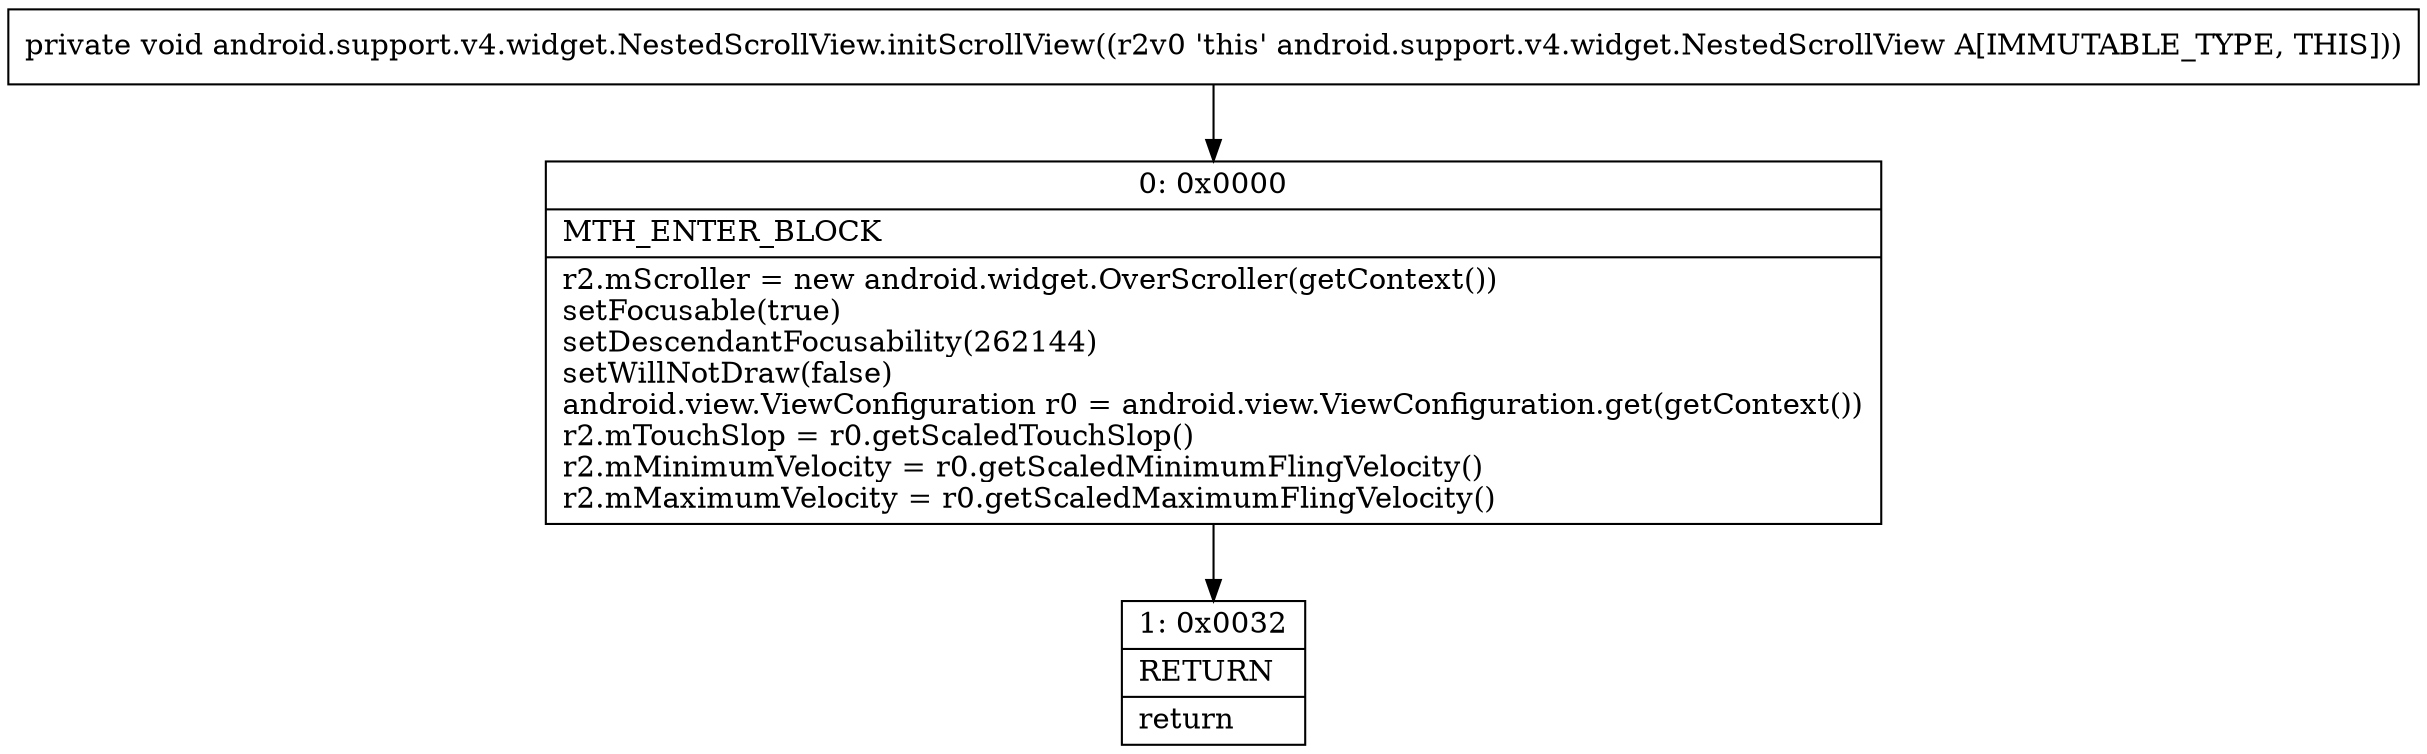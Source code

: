 digraph "CFG forandroid.support.v4.widget.NestedScrollView.initScrollView()V" {
Node_0 [shape=record,label="{0\:\ 0x0000|MTH_ENTER_BLOCK\l|r2.mScroller = new android.widget.OverScroller(getContext())\lsetFocusable(true)\lsetDescendantFocusability(262144)\lsetWillNotDraw(false)\landroid.view.ViewConfiguration r0 = android.view.ViewConfiguration.get(getContext())\lr2.mTouchSlop = r0.getScaledTouchSlop()\lr2.mMinimumVelocity = r0.getScaledMinimumFlingVelocity()\lr2.mMaximumVelocity = r0.getScaledMaximumFlingVelocity()\l}"];
Node_1 [shape=record,label="{1\:\ 0x0032|RETURN\l|return\l}"];
MethodNode[shape=record,label="{private void android.support.v4.widget.NestedScrollView.initScrollView((r2v0 'this' android.support.v4.widget.NestedScrollView A[IMMUTABLE_TYPE, THIS])) }"];
MethodNode -> Node_0;
Node_0 -> Node_1;
}

